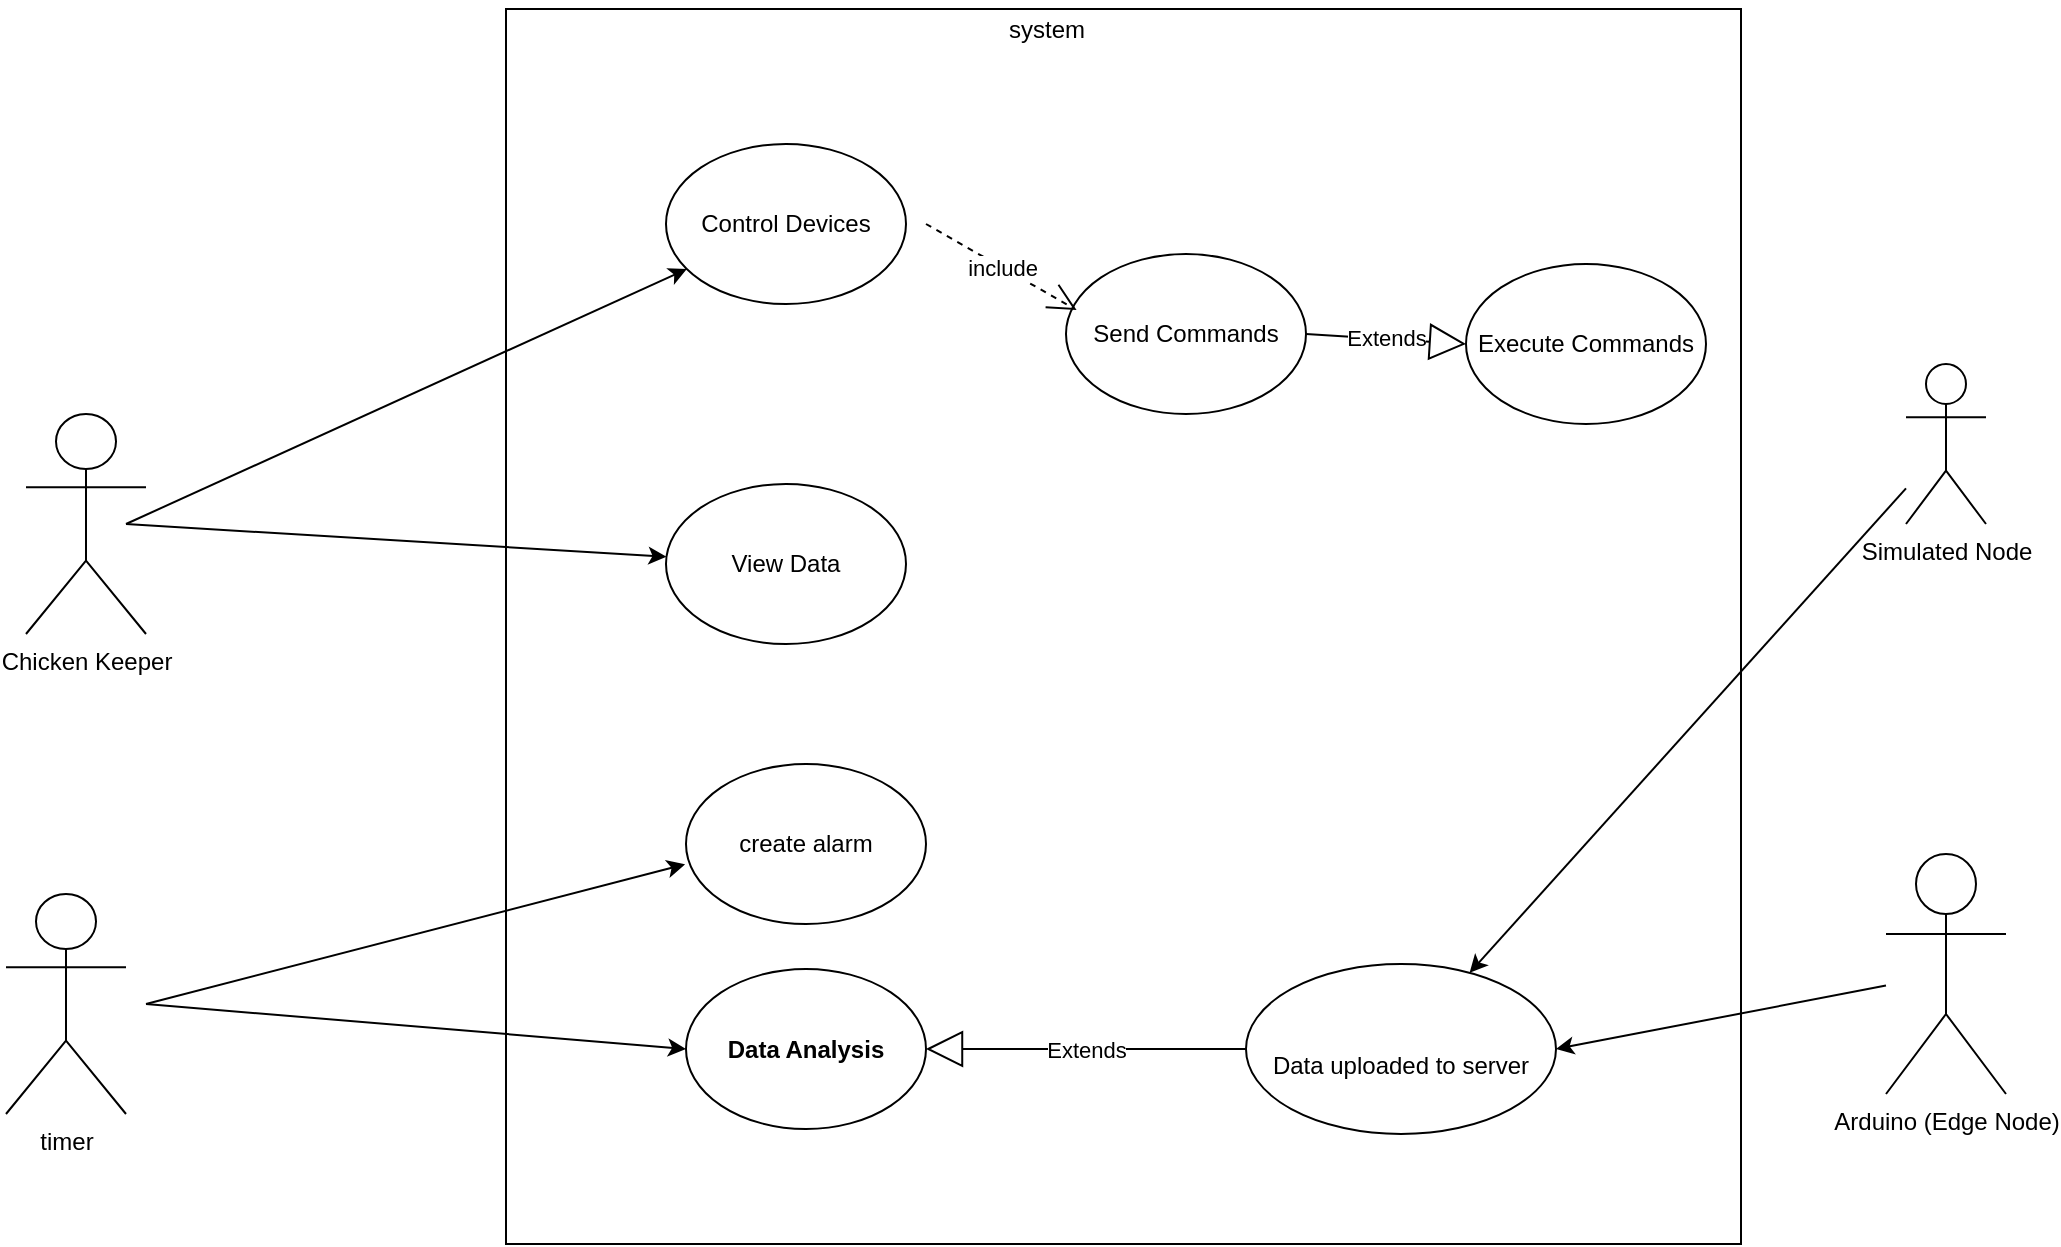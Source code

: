 <mxfile version="25.0.1">
  <diagram name="第 1 页" id="ES20mQ7BriOLf49WPt9J">
    <mxGraphModel dx="1334" dy="1992" grid="1" gridSize="10" guides="1" tooltips="1" connect="1" arrows="1" fold="1" page="1" pageScale="1" pageWidth="827" pageHeight="1169" math="0" shadow="0">
      <root>
        <mxCell id="0" />
        <mxCell id="1" parent="0" />
        <mxCell id="FF4aMpnsXdKDseANjQS0-1" value="Chicken Keeper" style="shape=umlActor;verticalLabelPosition=bottom;verticalAlign=top;html=1;outlineConnect=0;labelBackgroundColor=none;" vertex="1" parent="1">
          <mxGeometry x="150" y="205" width="60" height="110" as="geometry" />
        </mxCell>
        <mxCell id="FF4aMpnsXdKDseANjQS0-7" value="&lt;meta charset=&quot;utf-8&quot;&gt;Arduino (Edge Node)" style="shape=umlActor;verticalLabelPosition=bottom;verticalAlign=top;html=1;outlineConnect=0;labelBackgroundColor=none;" vertex="1" parent="1">
          <mxGeometry x="1080" y="425" width="60" height="120" as="geometry" />
        </mxCell>
        <mxCell id="FF4aMpnsXdKDseANjQS0-29" value="&lt;meta charset=&quot;utf-8&quot;&gt;Simulated Node" style="shape=umlActor;verticalLabelPosition=bottom;verticalAlign=top;html=1;outlineConnect=0;labelBackgroundColor=none;" vertex="1" parent="1">
          <mxGeometry x="1090" y="180" width="40" height="80" as="geometry" />
        </mxCell>
        <mxCell id="FF4aMpnsXdKDseANjQS0-47" value="" style="whiteSpace=wrap;html=1;aspect=fixed;labelBackgroundColor=none;" vertex="1" parent="1">
          <mxGeometry x="390" y="2.5" width="617.5" height="617.5" as="geometry" />
        </mxCell>
        <mxCell id="FF4aMpnsXdKDseANjQS0-48" value="Control Devices" style="ellipse;whiteSpace=wrap;html=1;labelBackgroundColor=none;" vertex="1" parent="1">
          <mxGeometry x="470" y="70" width="120" height="80" as="geometry" />
        </mxCell>
        <mxCell id="FF4aMpnsXdKDseANjQS0-49" value="View Data" style="ellipse;whiteSpace=wrap;html=1;labelBackgroundColor=none;" vertex="1" parent="1">
          <mxGeometry x="470" y="240" width="120" height="80" as="geometry" />
        </mxCell>
        <mxCell id="FF4aMpnsXdKDseANjQS0-52" value="&lt;strong&gt;Data Analysis&lt;/strong&gt;" style="ellipse;whiteSpace=wrap;html=1;labelBackgroundColor=none;" vertex="1" parent="1">
          <mxGeometry x="480" y="482.5" width="120" height="80" as="geometry" />
        </mxCell>
        <mxCell id="FF4aMpnsXdKDseANjQS0-53" value="Send Commands" style="ellipse;whiteSpace=wrap;html=1;labelBackgroundColor=none;" vertex="1" parent="1">
          <mxGeometry x="670" y="125" width="120" height="80" as="geometry" />
        </mxCell>
        <mxCell id="FF4aMpnsXdKDseANjQS0-59" value="Execute Commands" style="ellipse;whiteSpace=wrap;html=1;labelBackgroundColor=none;" vertex="1" parent="1">
          <mxGeometry x="870" y="130" width="120" height="80" as="geometry" />
        </mxCell>
        <mxCell id="FF4aMpnsXdKDseANjQS0-60" value="&lt;div style=&quot;text-wrap-mode: nowrap;&quot;&gt;&lt;br&gt;&lt;/div&gt;&lt;div style=&quot;text-wrap-mode: nowrap;&quot;&gt;Data uploaded to server&lt;/div&gt;" style="ellipse;whiteSpace=wrap;html=1;labelBackgroundColor=none;" vertex="1" parent="1">
          <mxGeometry x="760" y="480" width="155" height="85" as="geometry" />
        </mxCell>
        <mxCell id="FF4aMpnsXdKDseANjQS0-62" value="&lt;font color=&quot;#000000&quot;&gt;system&lt;/font&gt;" style="text;html=1;align=center;verticalAlign=middle;resizable=0;points=[];autosize=1;strokeColor=none;fillColor=none;labelBackgroundColor=none;" vertex="1" parent="1">
          <mxGeometry x="630" y="-2" width="60" height="30" as="geometry" />
        </mxCell>
        <mxCell id="FF4aMpnsXdKDseANjQS0-64" value="timer&lt;div&gt;&lt;br&gt;&lt;/div&gt;" style="shape=umlActor;verticalLabelPosition=bottom;verticalAlign=top;html=1;outlineConnect=0;labelBackgroundColor=none;" vertex="1" parent="1">
          <mxGeometry x="140" y="445" width="60" height="110" as="geometry" />
        </mxCell>
        <mxCell id="FF4aMpnsXdKDseANjQS0-65" value="" style="endArrow=classic;html=1;rounded=0;fontColor=default;entryX=0;entryY=0.5;entryDx=0;entryDy=0;textShadow=1;labelBackgroundColor=none;" edge="1" parent="1" target="FF4aMpnsXdKDseANjQS0-52">
          <mxGeometry width="50" height="50" relative="1" as="geometry">
            <mxPoint x="210" y="500" as="sourcePoint" />
            <mxPoint x="280" y="470" as="targetPoint" />
          </mxGeometry>
        </mxCell>
        <mxCell id="FF4aMpnsXdKDseANjQS0-68" value="create alarm" style="ellipse;whiteSpace=wrap;html=1;" vertex="1" parent="1">
          <mxGeometry x="480" y="380" width="120" height="80" as="geometry" />
        </mxCell>
        <mxCell id="FF4aMpnsXdKDseANjQS0-69" value="" style="endArrow=classic;html=1;rounded=0;" edge="1" parent="1" target="FF4aMpnsXdKDseANjQS0-49">
          <mxGeometry width="50" height="50" relative="1" as="geometry">
            <mxPoint x="200" y="260" as="sourcePoint" />
            <mxPoint x="250" y="210" as="targetPoint" />
          </mxGeometry>
        </mxCell>
        <mxCell id="FF4aMpnsXdKDseANjQS0-70" value="" style="endArrow=classic;html=1;rounded=0;" edge="1" parent="1" target="FF4aMpnsXdKDseANjQS0-48">
          <mxGeometry width="50" height="50" relative="1" as="geometry">
            <mxPoint x="200" y="260" as="sourcePoint" />
            <mxPoint x="250" y="210" as="targetPoint" />
          </mxGeometry>
        </mxCell>
        <mxCell id="FF4aMpnsXdKDseANjQS0-71" value="" style="endArrow=classic;html=1;rounded=0;entryX=1;entryY=0.5;entryDx=0;entryDy=0;" edge="1" parent="1" source="FF4aMpnsXdKDseANjQS0-7" target="FF4aMpnsXdKDseANjQS0-60">
          <mxGeometry width="50" height="50" relative="1" as="geometry">
            <mxPoint x="810" y="480" as="sourcePoint" />
            <mxPoint x="860" y="430" as="targetPoint" />
          </mxGeometry>
        </mxCell>
        <mxCell id="FF4aMpnsXdKDseANjQS0-72" value="" style="endArrow=classic;html=1;rounded=0;" edge="1" parent="1" source="FF4aMpnsXdKDseANjQS0-29" target="FF4aMpnsXdKDseANjQS0-60">
          <mxGeometry width="50" height="50" relative="1" as="geometry">
            <mxPoint x="1040" y="330" as="sourcePoint" />
            <mxPoint x="1090" y="280" as="targetPoint" />
          </mxGeometry>
        </mxCell>
        <mxCell id="FF4aMpnsXdKDseANjQS0-73" value="Extends" style="endArrow=block;endSize=16;endFill=0;html=1;rounded=0;exitX=0;exitY=0.5;exitDx=0;exitDy=0;" edge="1" parent="1" source="FF4aMpnsXdKDseANjQS0-60" target="FF4aMpnsXdKDseANjQS0-52">
          <mxGeometry width="160" relative="1" as="geometry">
            <mxPoint x="720" y="500" as="sourcePoint" />
            <mxPoint x="880" y="500" as="targetPoint" />
          </mxGeometry>
        </mxCell>
        <mxCell id="FF4aMpnsXdKDseANjQS0-74" value="" style="endArrow=classic;html=1;rounded=0;entryX=-0.004;entryY=0.627;entryDx=0;entryDy=0;entryPerimeter=0;" edge="1" parent="1" target="FF4aMpnsXdKDseANjQS0-68">
          <mxGeometry width="50" height="50" relative="1" as="geometry">
            <mxPoint x="210" y="500" as="sourcePoint" />
            <mxPoint x="260" y="450" as="targetPoint" />
          </mxGeometry>
        </mxCell>
        <mxCell id="FF4aMpnsXdKDseANjQS0-75" value="Extends" style="endArrow=block;endSize=16;endFill=0;html=1;rounded=0;exitX=1;exitY=0.5;exitDx=0;exitDy=0;entryX=0;entryY=0.5;entryDx=0;entryDy=0;" edge="1" parent="1" source="FF4aMpnsXdKDseANjQS0-53" target="FF4aMpnsXdKDseANjQS0-59">
          <mxGeometry width="160" relative="1" as="geometry">
            <mxPoint x="740" y="280" as="sourcePoint" />
            <mxPoint x="900" y="280" as="targetPoint" />
          </mxGeometry>
        </mxCell>
        <mxCell id="FF4aMpnsXdKDseANjQS0-76" value="include" style="endArrow=open;endSize=12;dashed=1;html=1;rounded=0;entryX=0.044;entryY=0.35;entryDx=0;entryDy=0;entryPerimeter=0;" edge="1" parent="1" target="FF4aMpnsXdKDseANjQS0-53">
          <mxGeometry width="160" relative="1" as="geometry">
            <mxPoint x="600" y="110" as="sourcePoint" />
            <mxPoint x="760" y="110" as="targetPoint" />
          </mxGeometry>
        </mxCell>
      </root>
    </mxGraphModel>
  </diagram>
</mxfile>
